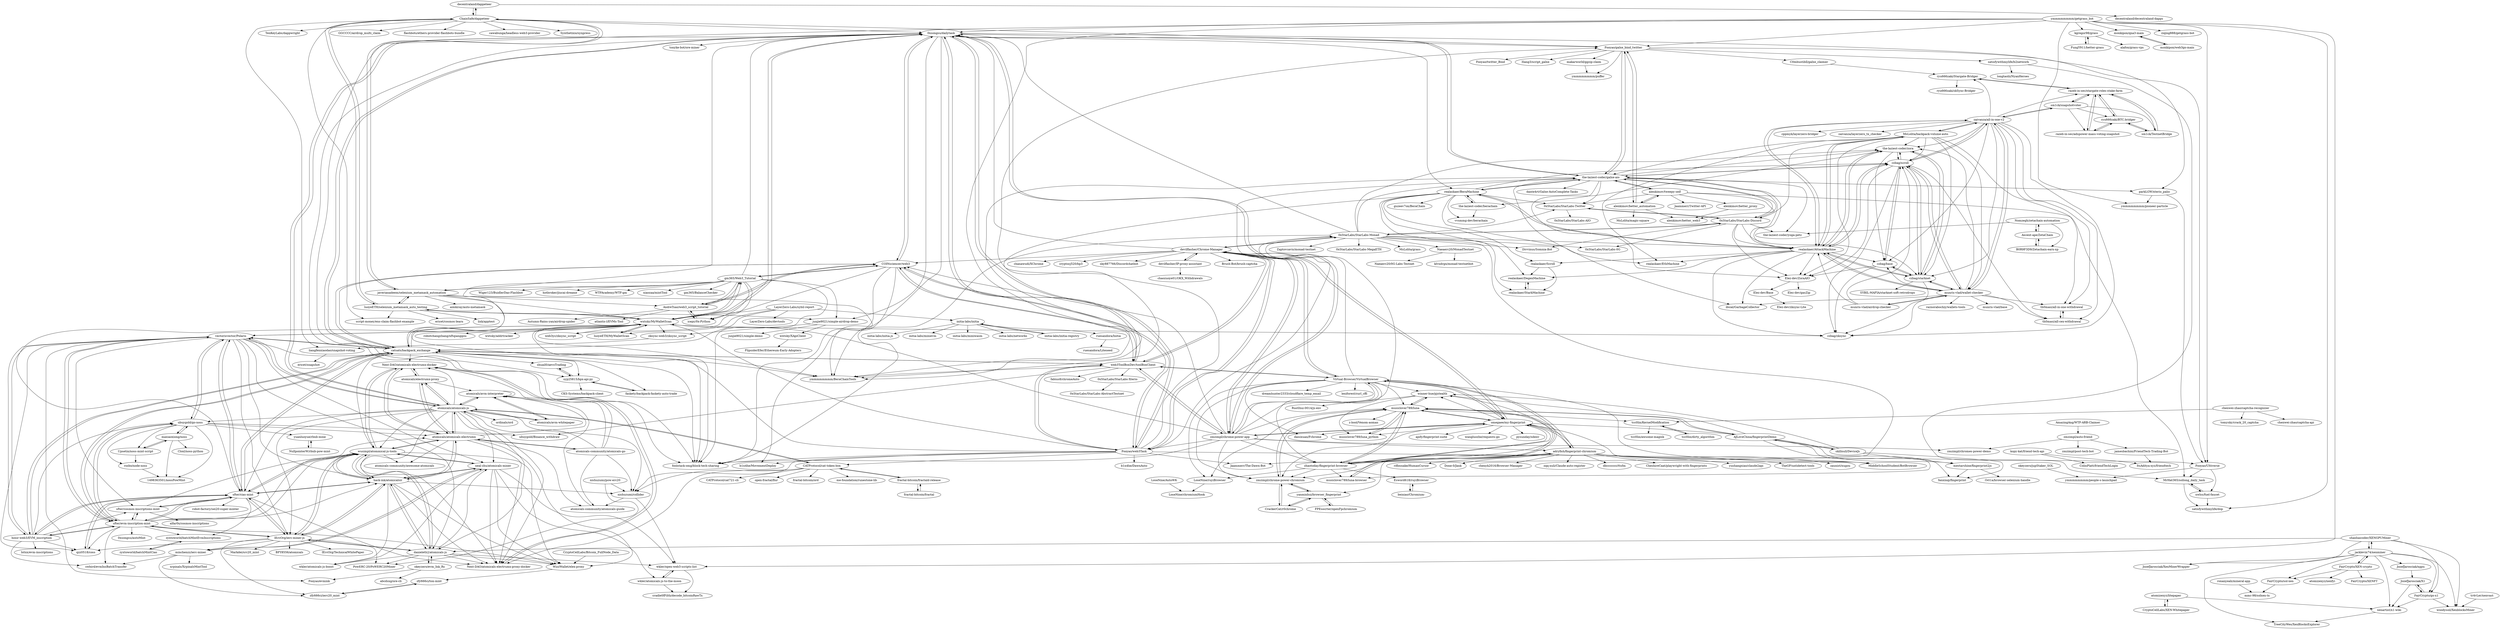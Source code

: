 digraph G {
"decentraland/dappeteer" -> "ChainSafe/dappeteer"
"decentraland/dappeteer" -> "decentraland/decentraland-dapps" ["e"=1]
"skillnull/DeviceJs" -> "AJLoveChina/fingerprintDemo"
"skillnull/DeviceJs" -> "mestarshine/fingerprint2js"
"skillnull/DeviceJs" -> "winner-hue/pjstealth"
"skillnull/DeviceJs" -> "fanxinqi/fingerprint"
"AJLoveChina/fingerprintDemo" -> "musiclover789/luna"
"AJLoveChina/fingerprintDemo" -> "winner-hue/pjstealth"
"AJLoveChina/fingerprintDemo" -> "musiclover789/luna-browser"
"AJLoveChina/fingerprintDemo" -> "mestarshine/fingerprint2js"
"AJLoveChina/fingerprintDemo" -> "skillnull/DeviceJs"
"AJLoveChina/fingerprintDemo" -> "fanxinqi/fingerprint"
"ChainSafe/dappeteer" -> "decentraland/dappeteer"
"ChainSafe/dappeteer" -> "Synthetixio/synpress" ["e"=1]
"ChainSafe/dappeteer" -> "TenKeyLabs/dappwright" ["e"=1]
"ChainSafe/dappeteer" -> "luoyeETH/selenium_metamask_auto_testing"
"ChainSafe/dappeteer" -> "GGCCCC/airdrop_multi_claim" ["e"=1]
"ChainSafe/dappeteer" -> "javerianadeem/selenium_metamask_automation"
"ChainSafe/dappeteer" -> "script-money/ens-claim-flashbot-example" ["e"=1]
"ChainSafe/dappeteer" -> "flashbots/ethers-provider-flashbots-bundle" ["e"=1]
"ChainSafe/dappeteer" -> "liangfenxiaodao/snapshot-voting"
"ChainSafe/dappeteer" -> "Fooyao/galxe_bind_twitter"
"ChainSafe/dappeteer" -> "cawabunga/headless-web3-provider"
"ChainSafe/dappeteer" -> "0xsongsu/dailytask"
"gm365/Web3_Tutorial" -> "AndreTsao/web3_script_tutorial"
"gm365/Web3_Tutorial" -> "0xsongsu/dailytask"
"gm365/Web3_Tutorial" -> "COINsciencer/web3"
"gm365/Web3_Tutorial" -> "wxtsky/MyWalletScan"
"gm365/Web3_Tutorial" -> "Wiger123/BuidlerDao-Flashbot" ["e"=1]
"gm365/Web3_Tutorial" -> "junjie9021/simple-airdrop-demo"
"gm365/Web3_Tutorial" -> "web3yc/zksync_script" ["e"=1]
"gm365/Web3_Tutorial" -> "icepy/0x-Python"
"gm365/Web3_Tutorial" -> "hotbroker/jiucai-dreame"
"gm365/Web3_Tutorial" -> "catsats/backpack_exchange"
"gm365/Web3_Tutorial" -> "WTFAcademy/WTF-gm" ["e"=1]
"gm365/Web3_Tutorial" -> "xiaozaa/mintTool" ["e"=1]
"gm365/Web3_Tutorial" -> "foolstack-omg/block-tech-sharing" ["e"=1]
"gm365/Web3_Tutorial" -> "javerianadeem/selenium_metamask_automation"
"gm365/Web3_Tutorial" -> "gm365/BalanceChecker"
"luoyeETH/selenium_metamask_auto_testing" -> "javerianadeem/selenium_metamask_automation"
"luoyeETH/selenium_metamask_auto_testing" -> "wxtsky/MyWalletScan"
"luoyeETH/selenium_metamask_auto_testing" -> "junjie9021/simple-airdrop-demo"
"luoyeETH/selenium_metamask_auto_testing" -> "script-money/ens-claim-flashbot-example" ["e"=1]
"luoyeETH/selenium_metamask_auto_testing" -> "ericet/cosmos-learn" ["e"=1]
"luoyeETH/selenium_metamask_auto_testing" -> "ChainSafe/dappeteer"
"luoyeETH/selenium_metamask_auto_testing" -> "lixk/apptest"
"javerianadeem/selenium_metamask_automation" -> "luoyeETH/selenium_metamask_auto_testing"
"javerianadeem/selenium_metamask_automation" -> "aimkiray/auto-metamask"
"javerianadeem/selenium_metamask_automation" -> "AndreTsao/web3_script_tutorial"
"javerianadeem/selenium_metamask_automation" -> "ymmmmmmmm/BeraChainTools" ["e"=1]
"javerianadeem/selenium_metamask_automation" -> "ChainSafe/dappeteer"
"javerianadeem/selenium_metamask_automation" -> "0xsongsu/dailytask"
"javerianadeem/selenium_metamask_automation" -> "wxtsky/MyWalletScan"
"javerianadeem/selenium_metamask_automation" -> "foolstack-omg/block-tech-sharing" ["e"=1]
"FairCrypto/XEN-crypto" -> "FairCrypto/XENFT"
"FairCrypto/XEN-crypto" -> "jacklevin74/xenminer"
"FairCrypto/XEN-crypto" -> "atomizexyz/xenfyi"
"FairCrypto/XEN-crypto" -> "FairCrypto/sol-xen"
"liangfenxiaodao/snapshot-voting" -> "ericet/snapshot"
"sm1ck/snapshotvoter" -> "razeb-in-sec/stargate-roles-stake-farm"
"sm1ck/snapshotvoter" -> "sm1ck/TestnetBridge"
"sm1ck/snapshotvoter" -> "razeb-in-sec/adspower-mass-voting-snapshot"
"sm1ck/snapshotvoter" -> "zaivanza/all-in-one-v2"
"sm1ck/snapshotvoter" -> "ryu666zaki/BTC.bridger"
"C0mbustibll/galxe_claimer" -> "ryu666zaki/Stargate-Bridger"
"AndreTsao/web3_script_tutorial" -> "icepy/0x-Python"
"AndreTsao/web3_script_tutorial" -> "gm365/Web3_Tutorial"
"AndreTsao/web3_script_tutorial" -> "atlantis-l/EVMs-Tool"
"AndreTsao/web3_script_tutorial" -> "COINsciencer/web3"
"AndreTsao/web3_script_tutorial" -> "Autumn-Rains-yan/airdrop-spider"
"CryptoCellLabs/Bitcoin_FullNode_Data" -> "WizzWallet/elex-proxy"
"razeb-in-sec/stargate-roles-stake-farm" -> "razeb-in-sec/adspower-mass-voting-snapshot"
"razeb-in-sec/stargate-roles-stake-farm" -> "sm1ck/TestnetBridge"
"razeb-in-sec/stargate-roles-stake-farm" -> "ryu666zaki/BTC.bridger"
"razeb-in-sec/stargate-roles-stake-farm" -> "sm1ck/snapshotvoter"
"razeb-in-sec/stargate-roles-stake-farm" -> "ryu666zaki/Stargate-Bridger"
"razeb-in-sec/adspower-mass-voting-snapshot" -> "razeb-in-sec/stargate-roles-stake-farm"
"razeb-in-sec/adspower-mass-voting-snapshot" -> "ryu666zaki/BTC.bridger"
"CryptoCellLabs/XEN-Whitepaper" -> "atomizexyz/litepaper"
"atomizexyz/litepaper" -> "CryptoCellLabs/XEN-Whitepaper"
"atomizexyz/litepaper" -> "xenartist/x1-wiki"
"the-laziest-coder/zora" -> "Elez-dev/ZoraAIO"
"the-laziest-coder/zora" -> "czbag/scroll"
"the-laziest-coder/zora" -> "czbag/base"
"the-laziest-coder/zora" -> "czbag/starknet"
"the-laziest-coder/zora" -> "realaskaer/AttackMachine"
"Next-DAO/atomicals-electrumx-docker" -> "Next-DAO/atomicals-electrumx-proxy-docker"
"Next-DAO/atomicals-electrumx-docker" -> "atomicals/electrumx-proxy"
"Next-DAO/atomicals-electrumx-docker" -> "atomicals/atomicals-electrumx"
"Next-DAO/atomicals-electrumx-docker" -> "wusimpl/atommical-js-tools"
"jacklevin74/xenminer" -> "shanhaicoder/XENGPUMiner"
"jacklevin74/xenminer" -> "JozefJarosciak/XenMinerWrapper"
"jacklevin74/xenminer" -> "FairCrypto/go-x1"
"jacklevin74/xenminer" -> "TreeCityWes/XenBlocksExplorer"
"jacklevin74/xenminer" -> "woodysoil/XenblocksMiner"
"jacklevin74/xenminer" -> "FairCrypto/sol-xen"
"jacklevin74/xenminer" -> "JozefJarosciak/xgpu"
"jacklevin74/xenminer" -> "FairCrypto/XEN-crypto"
"jacklevin74/xenminer" -> "xenartist/x1-wiki"
"wxtsky/MyWalletScan" -> "luoyeETH/MyWalletScan"
"wxtsky/MyWalletScan" -> "0xsongsu/dailytask"
"wxtsky/MyWalletScan" -> "catsats/backpack_exchange"
"wxtsky/MyWalletScan" -> "zksync-web3/zksync_script"
"wxtsky/MyWalletScan" -> "foolstack-omg/block-tech-sharing" ["e"=1]
"wxtsky/MyWalletScan" -> "robotchangzhang/nftqianggou" ["e"=1]
"wxtsky/MyWalletScan" -> "luoyeETH/selenium_metamask_auto_testing"
"wxtsky/MyWalletScan" -> "wxtsky/addrtracker"
"wxtsky/MyWalletScan" -> "ymmmmmmmm/BeraChainTools" ["e"=1]
"wxtsky/MyWalletScan" -> "Fooyao/web3Task"
"wxtsky/MyWalletScan" -> "sfter/cias-mint"
"wxtsky/MyWalletScan" -> "web3yc/zksync_script" ["e"=1]
"wxtsky/MyWalletScan" -> "gm365/Web3_Tutorial"
"wxtsky/MyWalletScan" -> "czbag/zksync" ["e"=1]
"wxtsky/MyWalletScan" -> "vectorisvector/Polaris"
"AmazingAng/WTF-ARB-Claimer" -> "zmzimpl/auto-friend"
"atomicals/atomicals-js" -> "atomicals/atomicals-electrumx"
"atomicals/atomicals-js" -> "vectorisvector/Polaris"
"atomicals/atomicals-js" -> "hack-ink/atomicalsir"
"atomicals/atomicals-js" -> "IErcOrg/ierc-miner-js"
"atomicals/atomicals-js" -> "Next-DAO/atomicals-electrumx-proxy-docker"
"atomicals/atomicals-js" -> "wusimpl/atommical-js-tools"
"atomicals/atomicals-js" -> "0xsongsu/dailytask"
"atomicals/atomicals-js" -> "ordinals/ord" ["e"=1]
"atomicals/atomicals-js" -> "danieleth2/atomicals-js"
"atomicals/atomicals-js" -> "neal-zhu/atomicals-miner"
"atomicals/atomicals-js" -> "Next-DAO/atomicals-electrumx-docker"
"atomicals/atomicals-js" -> "sfter/cias-mint"
"atomicals/atomicals-js" -> "nishuzumi/collider"
"atomicals/atomicals-js" -> "ubuygold/go-noss"
"atomicals/atomicals-js" -> "CATProtocol/cat-token-box"
"Virtual-Browser/VirtualBrowser" -> "zmzimpl/chrome-power-app"
"Virtual-Browser/VirtualBrowser" -> "omegaee/my-fingerprint"
"Virtual-Browser/VirtualBrowser" -> "web3ToolBoxDev/toolBoxClient"
"Virtual-Browser/VirtualBrowser" -> "musiclover789/luna"
"Virtual-Browser/VirtualBrowser" -> "zhaotoday/fingerprint-browser"
"Virtual-Browser/VirtualBrowser" -> "adryfish/fingerprint-chromium"
"Virtual-Browser/VirtualBrowser" -> "devilflasher/Chrome-Manager"
"Virtual-Browser/VirtualBrowser" -> "winner-hue/pjstealth"
"Virtual-Browser/VirtualBrowser" -> "MiddleSchoolStudent/BotBrowser" ["e"=1]
"Virtual-Browser/VirtualBrowser" -> "dreamhunter2333/cloudflare_temp_email" ["e"=1]
"Virtual-Browser/VirtualBrowser" -> "zmzimpl/chrome-power-chromium"
"Virtual-Browser/VirtualBrowser" -> "daisixuan/Fchrome" ["e"=1]
"Virtual-Browser/VirtualBrowser" -> "LoseNine/ruyiBrowser"
"Virtual-Browser/VirtualBrowser" -> "0xStarLabs/StarLabs-Monad"
"Virtual-Browser/VirtualBrowser" -> "lexiforest/curl_cffi" ["e"=1]
"zaivanza/all-in-one-v2" -> "realaskaer/AttackMachine"
"zaivanza/all-in-one-v2" -> "munris-vlad/wallet-checker"
"zaivanza/all-in-one-v2" -> "czbag/scroll"
"zaivanza/all-in-one-v2" -> "sm1ck/snapshotvoter"
"zaivanza/all-in-one-v2" -> "the-laziest-coder/zora"
"zaivanza/all-in-one-v2" -> "czbag/zksync" ["e"=1]
"zaivanza/all-in-one-v2" -> "cppmyk/layerzero-bridger" ["e"=1]
"zaivanza/all-in-one-v2" -> "th0masi/all-cex-withdrawal"
"zaivanza/all-in-one-v2" -> "zaivanza/layerzero_tx_checker" ["e"=1]
"zaivanza/all-in-one-v2" -> "czbag/starknet"
"zaivanza/all-in-one-v2" -> "razeb-in-sec/stargate-roles-stake-farm"
"zaivanza/all-in-one-v2" -> "czbag/base"
"zaivanza/all-in-one-v2" -> "ryu666zaki/Stargate-Bridger"
"zaivanza/all-in-one-v2" -> "th0masi/all-in-one-withdrawal"
"zaivanza/all-in-one-v2" -> "MsLolita/backpack-volume-auto"
"munris-vlad/wallet-checker" -> "czbag/scroll"
"munris-vlad/wallet-checker" -> "realaskaer/AttackMachine"
"munris-vlad/wallet-checker" -> "zaivanza/all-in-one-v2"
"munris-vlad/wallet-checker" -> "czbag/starknet"
"munris-vlad/wallet-checker" -> "munris-vlad/airdrop-checker"
"munris-vlad/wallet-checker" -> "czbag/zksync" ["e"=1]
"munris-vlad/wallet-checker" -> "czbag/base"
"munris-vlad/wallet-checker" -> "the-laziest-coder/zora"
"munris-vlad/wallet-checker" -> "th0masi/all-cex-withdrawal"
"munris-vlad/wallet-checker" -> "th0masi/all-in-one-withdrawal"
"munris-vlad/wallet-checker" -> "raznorabochiy/wallets-tools"
"munris-vlad/wallet-checker" -> "munris-vlad/base"
"munris-vlad/wallet-checker" -> "ibsial/GarbageCollector"
"czbag/base" -> "czbag/starknet"
"czbag/base" -> "czbag/scroll"
"czbag/base" -> "czbag/zksync" ["e"=1]
"czbag/base" -> "Elez-dev/ZoraAIO"
"jamesbachini/FriendTech-Trading-Bot" -> "ItsAditya-xyz/friendtech"
"CrackerCat/r0chrome" -> "zmzimpl/chrome-power-chromium"
"CrackerCat/r0chrome" -> "yanminhui/browser_fingerprint"
"atomicals/atomicals-electrumx" -> "atomicals/electrumx-proxy"
"atomicals/atomicals-electrumx" -> "atomicals/atomicals-js"
"atomicals/atomicals-electrumx" -> "WizzWallet/elex-proxy"
"atomicals/atomicals-electrumx" -> "Next-DAO/atomicals-electrumx-docker"
"atomicals/atomicals-electrumx" -> "atomicals-community/atomicals-go"
"atomicals/atomicals-electrumx" -> "atomicals/avm-interpreter"
"atomicals/atomicals-electrumx" -> "wusimpl/atommical-js-tools"
"atomicals/atomicals-electrumx" -> "Next-DAO/atomicals-electrumx-proxy-docker"
"atomicals/atomicals-electrumx" -> "atomicals-community/awesome-atomicals"
"atomicals/atomicals-electrumx" -> "hack-ink/atomicalsir"
"atomicals/atomicals-electrumx" -> "atomicals-community/atomicals-guide"
"winner-hue/pjstealth" -> "musiclover789/luna"
"winner-hue/pjstealth" -> "RuoShui-0014/js-env" ["e"=1]
"winner-hue/pjstealth" -> "musiclover789/luna_python"
"shanhaicoder/XENGPUMiner" -> "jacklevin74/xenminer"
"shanhaicoder/XENGPUMiner" -> "JozefJarosciak/XenMinerWrapper"
"shanhaicoder/XENGPUMiner" -> "woodysoil/XenblocksMiner"
"shanhaicoder/XENGPUMiner" -> "FairCrypto/go-x1"
"shanhaicoder/XENGPUMiner" -> "danieleth2/atomicals-js"
"kopy-kat/friend-tech-api" -> "ColinPlatt/friendTechLogin"
"kopy-kat/friend-tech-api" -> "ItsAditya-xyz/friendtech"
"tcc0lin/KernelModification" -> "tcc0lin/awsome-magisk" ["e"=1]
"tcc0lin/KernelModification" -> "tcc0lin/dirty_algorithm"
"th0masi/all-in-one-withdrawal" -> "th0masi/all-cex-withdrawal"
"th0masi/all-cex-withdrawal" -> "th0masi/all-in-one-withdrawal"
"czbag/starknet" -> "czbag/base"
"czbag/starknet" -> "czbag/scroll"
"czbag/starknet" -> "czbag/zksync" ["e"=1]
"czbag/starknet" -> "munris-vlad/wallet-checker"
"czbag/starknet" -> "the-laziest-coder/zora"
"czbag/starknet" -> "SYBIL-MAFIA/starknet-soft-retrodrops"
"czbag/starknet" -> "realaskaer/AttackMachine"
"atomicals/electrumx-proxy" -> "atomicals/atomicals-js"
"atomicals/electrumx-proxy" -> "atomicals/atomicals-electrumx"
"atomicals/electrumx-proxy" -> "atomicals/avm-interpreter"
"atomicals/electrumx-proxy" -> "Next-DAO/atomicals-electrumx-docker"
"junjie9021/simple-airdrop-demo" -> "junjie9021/simple-demo"
"junjie9021/simple-airdrop-demo" -> "wxtsky/XApiClient"
"junjie9021/simple-airdrop-demo" -> "zksync-web3/zksync_script"
"wxtsky/XApiClient" -> "FlipsiderEfer/Ethereum-Early-Adopters"
"luoyeETH/MyWalletScan" -> "wxtsky/MyWalletScan"
"zmzimpl/auto-friend" -> "zmzimpl/post-tech-bot"
"zmzimpl/auto-friend" -> "zmzimpl/chromes-power-demo"
"zmzimpl/auto-friend" -> "jamesbachini/FriendTech-Trading-Bot"
"sm1ck/TestnetBridge" -> "ryu666zaki/BTC.bridger"
"sm1ck/TestnetBridge" -> "razeb-in-sec/stargate-roles-stake-farm"
"tcc0lin/dirty_algorithm" -> "tcc0lin/KernelModification"
"Fooyao/galxe_bind_twitter" -> "Fooyao/twitter_Bind"
"Fooyao/galxe_bind_twitter" -> "alenkimov/better_automation"
"Fooyao/galxe_bind_twitter" -> "3lang3/script_galxe"
"Fooyao/galxe_bind_twitter" -> "ymmmmmmmm/puffer"
"Fooyao/galxe_bind_twitter" -> "satisfywithmylife/b2network"
"Fooyao/galxe_bind_twitter" -> "C0mbustibll/galxe_claimer"
"Fooyao/galxe_bind_twitter" -> "Fooyao/Ultiverse"
"Fooyao/galxe_bind_twitter" -> "the-laziest-coder/galxe-aio"
"Fooyao/galxe_bind_twitter" -> "makarworld/ggzip-claim"
"alenkimov/better_proxy" -> "alenkimov/better_web3"
"alenkimov/better_automation" -> "alenkimov/better_web3"
"alenkimov/better_automation" -> "alenkimov/tweepy-self"
"alenkimov/better_automation" -> "Fooyao/galxe_bind_twitter"
"alenkimov/better_automation" -> "MsLolita/magic-square"
"ryu666zaki/Stargate-Bridger" -> "razeb-in-sec/stargate-roles-stake-farm"
"ryu666zaki/Stargate-Bridger" -> "ryu666zaki/zkSync-Bridger" ["e"=1]
"ryu666zaki/BTC.bridger" -> "sm1ck/TestnetBridge"
"ryu666zaki/BTC.bridger" -> "razeb-in-sec/adspower-mass-voting-snapshot"
"ryu666zaki/BTC.bridger" -> "razeb-in-sec/stargate-roles-stake-farm"
"JozefJarosciak/xgpu" -> "JozefJarosciak/X1"
"zksync-web3/zksync_script" -> "liangfenxiaodao/snapshot-voting"
"yanminhui/browser_fingerprint" -> "zmzimpl/chrome-power-chromium"
"yanminhui/browser_fingerprint" -> "FPEsocrter/openFpchromium"
"yanminhui/browser_fingerprint" -> "CrackerCat/r0chrome"
"FairCrypto/go-x1" -> "JozefJarosciak/X1"
"FairCrypto/go-x1" -> "woodysoil/XenblocksMiner"
"FairCrypto/go-x1" -> "xenartist/x1-wiki"
"czbag/scroll" -> "czbag/base"
"czbag/scroll" -> "czbag/zksync" ["e"=1]
"czbag/scroll" -> "czbag/starknet"
"czbag/scroll" -> "munris-vlad/wallet-checker"
"czbag/scroll" -> "realaskaer/AttackMachine"
"czbag/scroll" -> "the-laziest-coder/zora"
"czbag/scroll" -> "zaivanza/all-in-one-v2"
"czbag/scroll" -> "the-laziest-coder/galxe-aio"
"czbag/scroll" -> "th0masi/all-cex-withdrawal"
"czbag/scroll" -> "Elez-dev/ZoraAIO"
"zmzimpl/chrome-power-app" -> "Virtual-Browser/VirtualBrowser"
"zmzimpl/chrome-power-app" -> "devilflasher/Chrome-Manager"
"zmzimpl/chrome-power-app" -> "omegaee/my-fingerprint"
"zmzimpl/chrome-power-app" -> "web3ToolBoxDev/toolBoxClient"
"zmzimpl/chrome-power-app" -> "zmzimpl/chrome-power-chromium"
"zmzimpl/chrome-power-app" -> "0xsongsu/dailytask"
"zmzimpl/chrome-power-app" -> "zhaotoday/fingerprint-browser"
"zmzimpl/chrome-power-app" -> "foolstack-omg/block-tech-sharing" ["e"=1]
"zmzimpl/chrome-power-app" -> "Fooyao/web3Task"
"zmzimpl/chrome-power-app" -> "0xStarLabs/StarLabs-Monad"
"zmzimpl/chrome-power-app" -> "wxtsky/MyWalletScan"
"zmzimpl/chrome-power-app" -> "COINsciencer/web3"
"zmzimpl/chrome-power-app" -> "zmzimpl/chromes-power-demo"
"zmzimpl/chrome-power-app" -> "musiclover789/luna"
"zmzimpl/chrome-power-app" -> "adryfish/fingerprint-chromium"
"zmzimpl/chrome-power-chromium" -> "CrackerCat/r0chrome"
"zmzimpl/chrome-power-chromium" -> "yanminhui/browser_fingerprint"
"zmzimpl/chrome-power-chromium" -> "musiclover789/luna"
"vectorisvector/Polaris" -> "sfter/evm-inscription-mint"
"vectorisvector/Polaris" -> "sfter/cias-mint"
"vectorisvector/Polaris" -> "hosir-web3/EVM_inscription"
"vectorisvector/Polaris" -> "catsats/backpack_exchange"
"vectorisvector/Polaris" -> "sfter/cosmos-inscriptions-mint"
"vectorisvector/Polaris" -> "danieleth2/atomicals-js"
"vectorisvector/Polaris" -> "atomicals/atomicals-js"
"vectorisvector/Polaris" -> "hack-ink/atomicalsir"
"vectorisvector/Polaris" -> "ubuygold/go-noss"
"vectorisvector/Polaris" -> "IErcOrg/ierc-miner-js"
"vectorisvector/Polaris" -> "qzz0518/coss"
"vectorisvector/Polaris" -> "foolstack-omg/block-tech-sharing" ["e"=1]
"vectorisvector/Polaris" -> "neal-zhu/atomicals-miner"
"vectorisvector/Polaris" -> "Fooyao/evmink"
"vectorisvector/Polaris" -> "wxtsky/MyWalletScan"
"omegaee/my-fingerprint" -> "Virtual-Browser/VirtualBrowser"
"omegaee/my-fingerprint" -> "zmzimpl/chrome-power-app"
"omegaee/my-fingerprint" -> "musiclover789/luna"
"omegaee/my-fingerprint" -> "zhaotoday/fingerprint-browser"
"omegaee/my-fingerprint" -> "winner-hue/pjstealth"
"omegaee/my-fingerprint" -> "adryfish/fingerprint-chromium"
"omegaee/my-fingerprint" -> "zmzimpl/chrome-power-chromium"
"omegaee/my-fingerprint" -> "pysunday/sdenv" ["e"=1]
"omegaee/my-fingerprint" -> "daisixuan/Fchrome" ["e"=1]
"omegaee/my-fingerprint" -> "devilflasher/Chrome-Manager"
"omegaee/my-fingerprint" -> "MiddleSchoolStudent/BotBrowser" ["e"=1]
"omegaee/my-fingerprint" -> "apify/fingerprint-suite" ["e"=1]
"omegaee/my-fingerprint" -> "wangluozhe/requests-go" ["e"=1]
"omegaee/my-fingerprint" -> "musiclover789/luna_python"
"omegaee/my-fingerprint" -> "AJLoveChina/fingerprintDemo"
"0xStarLabs/StarLabs-Discord" -> "0xStarLabs/StarLabs-Twitter"
"0xStarLabs/StarLabs-Discord" -> "the-laziest-coder/galxe-aio"
"0xStarLabs/StarLabs-Discord" -> "0xStarLabs/StarLabs-Monad"
"0xStarLabs/StarLabs-Discord" -> "Elez-dev/ZoraAIO"
"0xStarLabs/StarLabs-Discord" -> "the-laziest-coder/yoga-petz"
"0xStarLabs/StarLabs-Discord" -> "czbag/starknet"
"0xStarLabs/StarLabs-Discord" -> "Divvinus/Somnia-Bot"
"0xStarLabs/StarLabs-Discord" -> "realaskaer/AttackMachine"
"0xStarLabs/StarLabs-Discord" -> "0xStarLabs/StarLabs-0G"
"the-laziest-coder/galxe-aio" -> "the-laziest-coder/yoga-petz"
"the-laziest-coder/galxe-aio" -> "czbag/scroll"
"the-laziest-coder/galxe-aio" -> "the-laziest-coder/zora"
"the-laziest-coder/galxe-aio" -> "realaskaer/AttackMachine"
"the-laziest-coder/galxe-aio" -> "Fooyao/galxe_bind_twitter"
"the-laziest-coder/galxe-aio" -> "0xStarLabs/StarLabs-Discord"
"the-laziest-coder/galxe-aio" -> "0xStarLabs/StarLabs-Twitter"
"the-laziest-coder/galxe-aio" -> "the-laziest-coder/berachain"
"the-laziest-coder/galxe-aio" -> "realaskaer/BeraMachine"
"the-laziest-coder/galxe-aio" -> "ymmmmmmmm/BeraChainTools" ["e"=1]
"the-laziest-coder/galxe-aio" -> "dante4rt/Galxe-AutoComplete-Tasks" ["e"=1]
"the-laziest-coder/galxe-aio" -> "alenkimov/tweepy-self"
"the-laziest-coder/galxe-aio" -> "ibsial/GarbageCollector"
"the-laziest-coder/galxe-aio" -> "parkLGW/xterio_palio"
"the-laziest-coder/galxe-aio" -> "0xsongsu/dailytask"
"0xsongsu/dailytask" -> "ymmmmmmmm/BeraChainTools" ["e"=1]
"0xsongsu/dailytask" -> "catsats/backpack_exchange"
"0xsongsu/dailytask" -> "Fooyao/web3Task"
"0xsongsu/dailytask" -> "foolstack-omg/block-tech-sharing" ["e"=1]
"0xsongsu/dailytask" -> "the-laziest-coder/galxe-aio"
"0xsongsu/dailytask" -> "wxtsky/MyWalletScan"
"0xsongsu/dailytask" -> "tonyke-bot/ore-miner" ["e"=1]
"0xsongsu/dailytask" -> "web3ToolBoxDev/toolBoxClient"
"0xsongsu/dailytask" -> "Fooyao/galxe_bind_twitter"
"0xsongsu/dailytask" -> "zmzimpl/chrome-power-app"
"0xsongsu/dailytask" -> "COINsciencer/web3"
"0xsongsu/dailytask" -> "realaskaer/BeraMachine"
"0xsongsu/dailytask" -> "atomicals/atomicals-js"
"0xsongsu/dailytask" -> "parkLGW/xterio_palio"
"0xsongsu/dailytask" -> "junjie9021/simple-airdrop-demo"
"realaskaer/AttackMachine" -> "realaskaer/BeraMachine"
"realaskaer/AttackMachine" -> "czbag/scroll"
"realaskaer/AttackMachine" -> "munris-vlad/wallet-checker"
"realaskaer/AttackMachine" -> "zaivanza/all-in-one-v2"
"realaskaer/AttackMachine" -> "czbag/zksync" ["e"=1]
"realaskaer/AttackMachine" -> "realaskaer/Scroll"
"realaskaer/AttackMachine" -> "the-laziest-coder/zora"
"realaskaer/AttackMachine" -> "czbag/base"
"realaskaer/AttackMachine" -> "czbag/starknet"
"realaskaer/AttackMachine" -> "realaskaer/EthMachine"
"realaskaer/AttackMachine" -> "the-laziest-coder/galxe-aio"
"realaskaer/AttackMachine" -> "Elez-dev/ZoraAIO"
"realaskaer/AttackMachine" -> "MsLolita/backpack-volume-auto"
"realaskaer/AttackMachine" -> "ibsial/GarbageCollector"
"realaskaer/AttackMachine" -> "realaskaer/DegenMachine"
"catsats/backpack_exchange" -> "0xsongsu/dailytask"
"catsats/backpack_exchange" -> "web3ToolBoxDev/toolBoxClient"
"catsats/backpack_exchange" -> "faskety/backpack-faskety-auto-trade"
"catsats/backpack_exchange" -> "foolstack-omg/block-tech-sharing" ["e"=1]
"catsats/backpack_exchange" -> "sfter/cias-mint"
"catsats/backpack_exchange" -> "vectorisvector/Polaris"
"catsats/backpack_exchange" -> "syp25815/bpx-api-py"
"catsats/backpack_exchange" -> "wxtsky/MyWalletScan"
"catsats/backpack_exchange" -> "COINsciencer/web3"
"catsats/backpack_exchange" -> "ymmmmmmmm/BeraChainTools" ["e"=1]
"catsats/backpack_exchange" -> "sfter/evm-inscription-mint"
"catsats/backpack_exchange" -> "shuail0/aevoTrading"
"catsats/backpack_exchange" -> "hosir-web3/EVM_inscription"
"catsats/backpack_exchange" -> "Next-DAO/atomicals-electrumx-docker"
"catsats/backpack_exchange" -> "wusimpl/atommical-js-tools"
"web3ToolBoxDev/toolBoxClient" -> "Fooyao/web3Task"
"web3ToolBoxDev/toolBoxClient" -> "catsats/backpack_exchange"
"web3ToolBoxDev/toolBoxClient" -> "zmzimpl/chrome-power-app"
"web3ToolBoxDev/toolBoxClient" -> "0xsongsu/dailytask"
"web3ToolBoxDev/toolBoxClient" -> "Virtual-Browser/VirtualBrowser"
"web3ToolBoxDev/toolBoxClient" -> "ymmmmmmmm/BeraChainTools" ["e"=1]
"web3ToolBoxDev/toolBoxClient" -> "COINsciencer/web3"
"web3ToolBoxDev/toolBoxClient" -> "ubuygold/Binance_withdraw"
"web3ToolBoxDev/toolBoxClient" -> "devilflasher/Chrome-Manager"
"web3ToolBoxDev/toolBoxClient" -> "fabius8/chromeAuto"
"web3ToolBoxDev/toolBoxClient" -> "0xStarLabs/StarLabs-Xterio"
"syp25815/bpx-api-py" -> "faskety/backpack-faskety-auto-trade"
"syp25815/bpx-api-py" -> "CKS-Systems/backpack-client"
"syp25815/bpx-api-py" -> "shuail0/aevoTrading"
"shuail0/aevoTrading" -> "syp25815/bpx-api-py"
"MsLolita/backpack-volume-auto" -> "realaskaer/AttackMachine"
"MsLolita/backpack-volume-auto" -> "the-laziest-coder/zora"
"MsLolita/backpack-volume-auto" -> "zaivanza/all-in-one-v2"
"MsLolita/backpack-volume-auto" -> "czbag/scroll"
"MsLolita/backpack-volume-auto" -> "czbag/starknet"
"MsLolita/backpack-volume-auto" -> "munris-vlad/wallet-checker"
"MsLolita/backpack-volume-auto" -> "th0masi/all-in-one-withdrawal"
"MsLolita/backpack-volume-auto" -> "Elez-dev/ZoraAIO"
"MsLolita/backpack-volume-auto" -> "0xStarLabs/StarLabs-Discord"
"MsLolita/backpack-volume-auto" -> "the-laziest-coder/galxe-aio"
"MsLolita/backpack-volume-auto" -> "realaskaer/EthMachine"
"hosir-web3/EVM_inscription" -> "sfter/cias-mint"
"hosir-web3/EVM_inscription" -> "sfter/evm-inscription-mint"
"hosir-web3/EVM_inscription" -> "vectorisvector/Polaris"
"hosir-web3/EVM_inscription" -> "sfter/cosmos-inscriptions-mint"
"hosir-web3/EVM_inscription" -> "qzz0518/coss"
"hosir-web3/EVM_inscription" -> "catsats/backpack_exchange"
"hosir-web3/EVM_inscription" -> "bitxx/evm-inscriptions"
"hosir-web3/EVM_inscription" -> "ubuygold/go-noss"
"hosir-web3/EVM_inscription" -> "swbird/evmInsBatchTransfer"
"munris-vlad/airdrop-checker" -> "munris-vlad/wallet-checker"
"munris-vlad/airdrop-checker" -> "czbag/scroll"
"munris-vlad/airdrop-checker" -> "realaskaer/AttackMachine"
"0xStarLabs/StarLabs-Twitter" -> "0xStarLabs/StarLabs-Discord"
"0xStarLabs/StarLabs-Twitter" -> "0xStarLabs/StarLabs-AIO"
"initia-labs/initia" -> "initia-labs/initia-registry"
"initia-labs/initia" -> "initia-labs/initia.js"
"initia-labs/initia" -> "initia-labs/minievm"
"initia-labs/initia" -> "initia-labs/miniwasm"
"initia-labs/initia" -> "initia-labs/networks"
"initia-labs/initia" -> "ruesandora/Initia"
"initia-labs/initia-registry" -> "initia-labs/initia"
"IErcOrg/ierc-miner-js" -> "PowERC-20/PoWERC20Miner"
"IErcOrg/ierc-miner-js" -> "zfy666ci/ierc20_mint"
"IErcOrg/ierc-miner-js" -> "danieleth2/atomicals-js"
"IErcOrg/ierc-miner-js" -> "minchenzz/ierc-miner"
"IErcOrg/ierc-miner-js" -> "wusimpl/atommical-js-tools"
"IErcOrg/ierc-miner-js" -> "hack-ink/atomicalsir"
"IErcOrg/ierc-miner-js" -> "Markdei/src20_mint"
"IErcOrg/ierc-miner-js" -> "BFY8556/atomicals"
"IErcOrg/ierc-miner-js" -> "sfter/evm-inscription-mint"
"IErcOrg/ierc-miner-js" -> "qzz0518/coss"
"IErcOrg/ierc-miner-js" -> "sfter/cias-mint"
"IErcOrg/ierc-miner-js" -> "IErcOrg/TechnicalWhitePaper"
"the-laziest-coder/berachain" -> "realaskaer/BeraMachine"
"the-laziest-coder/berachain" -> "vvsmmg-dev/berachain"
"danieleth2/atomicals-js" -> "PowERC-20/PoWERC20Miner"
"danieleth2/atomicals-js" -> "wkler/atomicals-js-boost"
"danieleth2/atomicals-js" -> "WizzWallet/elex-proxy"
"danieleth2/atomicals-js" -> "wkler/open-web3-scripts-list"
"danieleth2/atomicals-js" -> "wusimpl/atommical-js-tools"
"danieleth2/atomicals-js" -> "Next-DAO/atomicals-electrumx-proxy-docker"
"danieleth2/atomicals-js" -> "hack-ink/atomicalsir"
"danieleth2/atomicals-js" -> "neal-zhu/atomicals-miner"
"danieleth2/atomicals-js" -> "okeyzero/evm_Ink_Rs"
"danieleth2/atomicals-js" -> "IErcOrg/ierc-miner-js"
"maxiaoxiong/noss" -> "Upsetin/noss-mint-script"
"maxiaoxiong/noss" -> "ubuygold/go-noss"
"maxiaoxiong/noss" -> "Cloxl/noss-python"
"maxiaoxiong/noss" -> "1498363501/nossPowMint"
"ubuygold/go-noss" -> "maxiaoxiong/noss"
"ubuygold/go-noss" -> "Upsetin/noss-mint-script"
"ubuygold/go-noss" -> "rozbo/node-noss"
"ubuygold/go-noss" -> "ubuygold/Binance_withdraw"
"ubuygold/go-noss" -> "sfter/evm-inscription-mint"
"ubuygold/go-noss" -> "1498363501/nossPowMint"
"ubuygold/go-noss" -> "yuanluoyue/rbnb-mine"
"ubuygold/go-noss" -> "vectorisvector/Polaris"
"ubuygold/go-noss" -> "atomicals/atomicals-electrumx"
"musiclover789/luna" -> "musiclover789/luna-browser"
"musiclover789/luna" -> "winner-hue/pjstealth"
"musiclover789/luna" -> "musiclover789/luna_python"
"musiclover789/luna" -> "zhaotoday/fingerprint-browser"
"musiclover789/luna" -> "zmzimpl/chrome-power-chromium"
"musiclover789/luna" -> "AJLoveChina/fingerprintDemo"
"musiclover789/luna" -> "omegaee/my-fingerprint"
"musiclover789/luna" -> "LoseNine/ruyiBrowser"
"musiclover789/luna" -> "z-bool/Venom-aoman"
"musiclover789/luna" -> "tcc0lin/KernelModification"
"FungY911/better-grass" -> "kgregor98/grass"
"sfter/evm-inscription-mint" -> "sfter/cias-mint"
"sfter/evm-inscription-mint" -> "vectorisvector/Polaris"
"sfter/evm-inscription-mint" -> "hosir-web3/EVM_inscription"
"sfter/evm-inscription-mint" -> "sfter/cosmos-inscriptions-mint"
"sfter/evm-inscription-mint" -> "0xsongsu/autoMint"
"sfter/evm-inscription-mint" -> "IErcOrg/ierc-miner-js"
"sfter/evm-inscription-mint" -> "zyxtoworld/batchMintEvmInscriptions"
"sfter/evm-inscription-mint" -> "ubuygold/go-noss"
"sfter/evm-inscription-mint" -> "catsats/backpack_exchange"
"sfter/evm-inscription-mint" -> "qzz0518/coss"
"sfter/evm-inscription-mint" -> "hack-ink/atomicalsir"
"sfter/evm-inscription-mint" -> "wusimpl/atommical-js-tools"
"sfter/evm-inscription-mint" -> "swbird/evmInsBatchTransfer"
"sfter/evm-inscription-mint" -> "atomicals/atomicals-electrumx"
"sfter/evm-inscription-mint" -> "WizzWallet/elex-proxy"
"Elez-dev/Base" -> "Elez-dev/zksync-Lite"
"sfter/cosmos-inscriptions-mint" -> "sfter/cias-mint"
"sfter/cosmos-inscriptions-mint" -> "alfar0x/cosmos-inscriptions"
"sfter/cosmos-inscriptions-mint" -> "sfter/evm-inscription-mint"
"sfter/cosmos-inscriptions-mint" -> "wusimpl/atommical-js-tools"
"alenkimov/tweepy-self" -> "alenkimov/better_automation"
"alenkimov/tweepy-self" -> "0xStarLabs/StarLabs-Twitter"
"alenkimov/tweepy-self" -> "the-laziest-coder/galxe-aio"
"alenkimov/tweepy-self" -> "alenkimov/better_proxy"
"alenkimov/tweepy-self" -> "MrHat365/sollong_daily_task"
"alenkimov/tweepy-self" -> "alenkimov/better_web3"
"alenkimov/tweepy-self" -> "Jaammerr/Twitter-API"
"Nomzegh/zetachain-automation" -> "Axcent-ape/ZetaChain"
"Nomzegh/zetachain-automation" -> "the-laziest-coder/yoga-petz"
"Nomzegh/zetachain-automation" -> "B0R9F3D9/Zetachain-earn-xp"
"nishuzumi/collider" -> "wkler/open-web3-scripts-list"
"nishuzumi/collider" -> "atomicals-community/atomicals-guide"
"WizzWallet/elex-proxy" -> "zfy666ci/ton-mint"
"realaskaer/BeraMachine" -> "the-laziest-coder/berachain"
"realaskaer/BeraMachine" -> "realaskaer/AttackMachine"
"realaskaer/BeraMachine" -> "realaskaer/DegenMachine"
"realaskaer/BeraMachine" -> "ymmmmmmmm/BeraChainTools" ["e"=1]
"realaskaer/BeraMachine" -> "realaskaer/StarkMachine"
"realaskaer/BeraMachine" -> "realaskaer/Scroll"
"realaskaer/BeraMachine" -> "realaskaer/EthMachine"
"realaskaer/BeraMachine" -> "vvsmmg-dev/berachain"
"realaskaer/BeraMachine" -> "guzeev7on/BeraChain" ["e"=1]
"realaskaer/BeraMachine" -> "0xStarLabs/StarLabs-Twitter"
"realaskaer/BeraMachine" -> "the-laziest-coder/galxe-aio"
"realaskaer/BeraMachine" -> "czbag/scroll"
"zfy666ci/ton-mint" -> "zfy666ci/ierc20_mint"
"ymmmmmmmm/getgrass_bot" -> "ymmmmmmmm/BeraChainTools" ["e"=1]
"ymmmmmmmm/getgrass_bot" -> "Fooyao/Ultiverse"
"ymmmmmmmm/getgrass_bot" -> "ymmmmmmmm/pioneer-particle"
"ymmmmmmmm/getgrass_bot" -> "satisfywithmylife/dop"
"ymmmmmmmm/getgrass_bot" -> "monkipon/qna3-main"
"ymmmmmmmm/getgrass_bot" -> "syp25815/bpx-api-py"
"ymmmmmmmm/getgrass_bot" -> "wkler/open-web3-scripts-list"
"ymmmmmmmm/getgrass_bot" -> "kgregor98/grass"
"ymmmmmmmm/getgrass_bot" -> "ziqing888/getgrass-bot" ["e"=1]
"ymmmmmmmm/getgrass_bot" -> "0xsongsu/dailytask"
"ymmmmmmmm/getgrass_bot" -> "Fooyao/galxe_bind_twitter"
"atomicals-community/atomicals-go" -> "atomicals/atomicals-js"
"atomicals-community/atomicals-go" -> "atomicals/avm-interpreter"
"atomicals-community/atomicals-go" -> "atomicals/atomicals-electrumx"
"atomicals-community/atomicals-go" -> "Next-DAO/atomicals-electrumx-docker"
"atomicals-community/atomicals-go" -> "nishuzumi/collider"
"atomicals-community/atomicals-go" -> "atomicals-community/atomicals-guide"
"rozbo/node-noss" -> "1498363501/nossPowMint"
"zfy666ci/ierc20_mint" -> "zfy666ci/ton-mint"
"atomicals-community/atomicals-guide" -> "atomicals/avm-interpreter"
"atomicals/atomicals-js" -> "atomicals/electrumx-proxy"
"atomicals/atomicals-js" -> "atomicals/avm-interpreter"
"atomicals/atomicals-js" -> "atomicals/avm-whitepaper"
"sfter/cias-mint" -> "qzz0518/coss"
"sfter/cias-mint" -> "sfter/cosmos-inscriptions-mint"
"sfter/cias-mint" -> "sfter/evm-inscription-mint"
"sfter/cias-mint" -> "hosir-web3/EVM_inscription"
"sfter/cias-mint" -> "wusimpl/atommical-js-tools"
"sfter/cias-mint" -> "vectorisvector/Polaris"
"sfter/cias-mint" -> "Next-DAO/atomicals-electrumx-proxy-docker"
"sfter/cias-mint" -> "hack-ink/atomicalsir"
"sfter/cias-mint" -> "catsats/backpack_exchange"
"sfter/cias-mint" -> "IErcOrg/ierc-miner-js"
"sfter/cias-mint" -> "zyxtoworld/batchMintEvmInscriptions"
"sfter/cias-mint" -> "robot-factory/sei20-super-minter"
"hack-ink/atomicalsir" -> "neal-zhu/atomicals-miner"
"hack-ink/atomicalsir" -> "wusimpl/atommical-js-tools"
"hack-ink/atomicalsir" -> "Next-DAO/atomicals-electrumx-proxy-docker"
"hack-ink/atomicalsir" -> "wkler/atomicals-js-boost"
"hack-ink/atomicalsir" -> "danieleth2/atomicals-js"
"hack-ink/atomicalsir" -> "IErcOrg/ierc-miner-js"
"hack-ink/atomicalsir" -> "nishuzumi/collider"
"hack-ink/atomicalsir" -> "WizzWallet/elex-proxy"
"hack-ink/atomicalsir" -> "sfter/cias-mint"
"hack-ink/atomicalsir" -> "atomicals/atomicals-electrumx"
"qzz0518/coss" -> "sfter/cias-mint"
"tr4vLer/xenvast" -> "woodysoil/XenblocksMiner"
"realaskaer/Scroll" -> "realaskaer/DegenMachine"
"realaskaer/Scroll" -> "realaskaer/StarkMachine"
"realaskaer/DegenMachine" -> "realaskaer/StarkMachine"
"realaskaer/StarkMachine" -> "realaskaer/DegenMachine"
"kgregor98/grass" -> "FungY911/better-grass"
"kgregor98/grass" -> "alafon/grass-vps"
"wusimpl/atommical-js-tools" -> "Next-DAO/atomicals-electrumx-docker"
"wusimpl/atommical-js-tools" -> "WizzWallet/elex-proxy"
"wusimpl/atommical-js-tools" -> "Next-DAO/atomicals-electrumx-proxy-docker"
"wusimpl/atommical-js-tools" -> "hack-ink/atomicalsir"
"wusimpl/atommical-js-tools" -> "danieleth2/atomicals-js"
"wusimpl/atommical-js-tools" -> "neal-zhu/atomicals-miner"
"wusimpl/atommical-js-tools" -> "sfter/cias-mint"
"wusimpl/atommical-js-tools" -> "atomicals-community/awesome-atomicals"
"wusimpl/atommical-js-tools" -> "IErcOrg/ierc-miner-js"
"wusimpl/atommical-js-tools" -> "atomicals/atomicals-electrumx"
"okeyzero/jupStaker_SOL" -> "ymmmmmmmm/people-s-launchpad"
"Fooyao/Ultiverse" -> "MrHat365/sollong_daily_task"
"Fooyao/Ultiverse" -> "ymmmmmmmm/people-s-launchpad"
"Fooyao/Ultiverse" -> "xwlss/fuel-faucet"
"parkLGW/xterio_palio" -> "Fooyao/Ultiverse"
"parkLGW/xterio_palio" -> "ymmmmmmmm/pioneer-particle"
"wkler/atomicals-js-to-the-moon" -> "cradle0fFilth/decode_bitcoinRawTx"
"wkler/atomicals-js-to-the-moon" -> "wkler/open-web3-scripts-list"
"faskety/backpack-faskety-auto-trade" -> "syp25815/bpx-api-py"
"wkler/open-web3-scripts-list" -> "cradle0fFilth/decode_bitcoinRawTx"
"wkler/open-web3-scripts-list" -> "wkler/atomicals-js-to-the-moon"
"FairCrypto/sol-xen" -> "mmc-98/solxen-tx"
"ronanyeah/mineral-app" -> "mmc-98/solxen-tx"
"okeyzero/evm_Ink_Rs" -> "danieleth2/atomicals-js"
"okeyzero/evm_Ink_Rs" -> "Fooyao/evmink"
"okeyzero/evm_Ink_Rs" -> "abcdsxg/ore-cli" ["e"=1]
"zhaotoday/fingerprint-browser" -> "musiclover789/luna"
"zhaotoday/fingerprint-browser" -> "zmzimpl/chrome-power-chromium"
"zhaotoday/fingerprint-browser" -> "LoseNine/ruyiBrowser"
"zhaotoday/fingerprint-browser" -> "musiclover789/luna-browser"
"zhaotoday/fingerprint-browser" -> "winner-hue/pjstealth"
"zhaotoday/fingerprint-browser" -> "adryfish/fingerprint-chromium"
"zhaotoday/fingerprint-browser" -> "omegaee/my-fingerprint"
"zhaotoday/fingerprint-browser" -> "Esword618/ruyiBrowser"
"neal-zhu/atomicals-miner" -> "wkler/open-web3-scripts-list"
"neal-zhu/atomicals-miner" -> "wkler/atomicals-js-boost"
"neal-zhu/atomicals-miner" -> "wkler/atomicals-js-to-the-moon"
"neal-zhu/atomicals-miner" -> "hack-ink/atomicalsir"
"neal-zhu/atomicals-miner" -> "minchenzz/ierc-miner"
"neal-zhu/atomicals-miner" -> "WizzWallet/elex-proxy"
"neal-zhu/atomicals-miner" -> "wusimpl/atommical-js-tools"
"neal-zhu/atomicals-miner" -> "Next-DAO/atomicals-electrumx-proxy-docker"
"B0R9F3D9/Zetachain-earn-xp" -> "Axcent-ape/ZetaChain"
"MrHat365/sollong_daily_task" -> "xwlss/fuel-faucet"
"MrHat365/sollong_daily_task" -> "satisfywithmylife/dop"
"Elez-dev/ZoraAIO" -> "Elez-dev/Base"
"Elez-dev/ZoraAIO" -> "Elez-dev/gasZip"
"0xStarLabs/StarLabs-Xterio" -> "0xStarLabs/StarLabs-AbstractTestnet"
"minchenzz/ierc-miner" -> "zfy666ci/ierc20_mint"
"minchenzz/ierc-miner" -> "xrpinals/XrpinalsMintTool"
"minchenzz/ierc-miner" -> "swbird/evmInsBatchTransfer"
"minchenzz/ierc-miner" -> "neal-zhu/atomicals-miner"
"nishuzumi/pow-erc20" -> "PowERC-20/PoWERC20Miner"
"nishuzumi/pow-erc20" -> "nishuzumi/collider"
"Next-DAO/atomicals-electrumx-proxy-docker" -> "Next-DAO/atomicals-electrumx-docker"
"monkipon/qna3-main" -> "monkipon/web3go-main"
"zyxtoworld/batchMintCias" -> "zyxtoworld/batchMintEvmInscriptions"
"makarworld/ggzip-claim" -> "ymmmmmmmm/puffer"
"Upsetin/noss-mint-script" -> "maxiaoxiong/noss"
"Upsetin/noss-mint-script" -> "rozbo/node-noss"
"zyxtoworld/batchMintEvmInscriptions" -> "zyxtoworld/batchMintCias"
"yuanluoyue/rbnb-mine" -> "NullpointerW/rbnb-pow-mint"
"FPEsocrter/openFpchromium" -> "yanminhui/browser_fingerprint"
"satisfywithmylife/b2network" -> "longtaolii/NyanHeroes"
"satisfywithmylife/b2network" -> "MrHat365/sollong_daily_task"
"monkipon/web3go-main" -> "monkipon/qna3-main"
"musiclover789/luna-browser" -> "musiclover789/luna"
"xwlss/fuel-faucet" -> "MrHat365/sollong_daily_task"
"xwlss/fuel-faucet" -> "satisfywithmylife/dop"
"xenartist/x1-wiki" -> "TreeCityWes/XenBlocksExplorer"
"NullpointerW/rbnb-pow-mint" -> "yuanluoyue/rbnb-mine"
"Axcent-ape/ZetaChain" -> "B0R9F3D9/Zetachain-earn-xp"
"Axcent-ape/ZetaChain" -> "Nomzegh/zetachain-automation"
"JozefJarosciak/X1" -> "FairCrypto/go-x1"
"JozefJarosciak/X1" -> "xenartist/x1-wiki"
"COINsciencer/web3" -> "Fooyao/web3Task"
"COINsciencer/web3" -> "catsats/backpack_exchange"
"COINsciencer/web3" -> "foolstack-omg/block-tech-sharing" ["e"=1]
"COINsciencer/web3" -> "AndreTsao/web3_script_tutorial"
"COINsciencer/web3" -> "web3ToolBoxDev/toolBoxClient"
"COINsciencer/web3" -> "0xsongsu/dailytask"
"COINsciencer/web3" -> "b1n4he/MovementDeploy"
"COINsciencer/web3" -> "gm365/Web3_Tutorial"
"COINsciencer/web3" -> "icepy/0x-Python"
"fractal-bitcoin/fractald-release" -> "fractal-bitcoin/fractal"
"fractal-bitcoin/fractald-release" -> "CATProtocol/cat-token-box"
"ruesandora/Initia" -> "ruesandora/Liteseed"
"beiniao/Chromium-" -> "Esword618/ruyiBrowser"
"fractal-bitcoin/fractal" -> "fractal-bitcoin/fractald-release"
"CATProtocol/cat-token-box" -> "open-fractal/flur"
"CATProtocol/cat-token-box" -> "fractal-bitcoin/fractald-release"
"CATProtocol/cat-token-box" -> "nishuzumi/collider"
"CATProtocol/cat-token-box" -> "fractal-bitcoin/ord"
"CATProtocol/cat-token-box" -> "Next-DAO/atomicals-electrumx-proxy-docker"
"CATProtocol/cat-token-box" -> "atomicals/atomicals-js"
"CATProtocol/cat-token-box" -> "me-foundation/runestone-lib" ["e"=1]
"CATProtocol/cat-token-box" -> "CATProtocol/cat721-cli"
"LayerZero-Labs/sybil-report" -> "initia-labs/initia"
"LayerZero-Labs/sybil-report" -> "LayerZero-Labs/devtools" ["e"=1]
"LayerZero-Labs/sybil-report" -> "luoyeETH/MyWalletScan"
"LayerZero-Labs/sybil-report" -> "wxtsky/MyWalletScan"
"LayerZero-Labs/sybil-report" -> "catsats/backpack_exchange"
"Fooyao/web3Task" -> "0xsongsu/dailytask"
"Fooyao/web3Task" -> "web3ToolBoxDev/toolBoxClient"
"Fooyao/web3Task" -> "foolstack-omg/block-tech-sharing" ["e"=1]
"Fooyao/web3Task" -> "b1n4he/DawnAuto"
"Fooyao/web3Task" -> "COINsciencer/web3"
"Fooyao/web3Task" -> "b1n4he/MovementDeploy"
"Fooyao/web3Task" -> "the-laziest-coder/galxe-aio"
"Fooyao/web3Task" -> "Jaammerr/The-Dawn-Bot" ["e"=1]
"Fooyao/web3Task" -> "CATProtocol/cat-token-box"
"Fooyao/web3Task" -> "Fooyao/galxe_bind_twitter"
"Fooyao/web3Task" -> "devilflasher/Chrome-Manager"
"Fooyao/web3Task" -> "nishuzumi/collider"
"Fooyao/web3Task" -> "catsats/backpack_exchange"
"Fooyao/web3Task" -> "Fooyao/Ultiverse"
"chenwei-zhao/captcha-recognizer" -> "chenwei-zhao/captcha-api"
"chenwei-zhao/captcha-recognizer" -> "tomysky/crack_20_captcha"
"chenwei-zhao/captcha-recognizer" -> "tcc0lin/KernelModification"
"LoseNine/ruyiBrowser" -> "LoseNine/chromiumHook"
"atomicals/avm-interpreter" -> "atomicals/avm-whitepaper"
"atomicals/avm-interpreter" -> "atomicals/avm-interpreter"
"atomicals/avm-interpreter" -> "atomicals/atomicals-js"
"musiclover789/luna_python" -> "musiclover789/luna"
"icepy/0x-Python" -> "AndreTsao/web3_script_tutorial"
"Esword618/ruyiBrowser" -> "beiniao/Chromium-"
"atomicals/avm-whitepaper" -> "atomicals/avm-interpreter"
"atomicals/avm-whitepaper" -> "atomicals/atomicals-js"
"0xStarLabs/StarLabs-Monad" -> "0xStarLabs/StarLabs-Discord"
"0xStarLabs/StarLabs-Monad" -> "devilflasher/Chrome-Manager"
"0xStarLabs/StarLabs-Monad" -> "the-laziest-coder/galxe-aio"
"0xStarLabs/StarLabs-Monad" -> "Divvinus/Somnia-Bot"
"0xStarLabs/StarLabs-Monad" -> "0xStarLabs/StarLabs-Twitter"
"0xStarLabs/StarLabs-Monad" -> "Jaammerr/The-Dawn-Bot" ["e"=1]
"0xStarLabs/StarLabs-Monad" -> "0xStarLabs/StarLabs-0G"
"0xStarLabs/StarLabs-Monad" -> "Naeaerc20/MonadTestnet"
"0xStarLabs/StarLabs-Monad" -> "0xStarLabs/StarLabs-MegaETH"
"0xStarLabs/StarLabs-Monad" -> "MsLolita/grass" ["e"=1]
"0xStarLabs/StarLabs-Monad" -> "Zaptovcavis/monad-testnet" ["e"=1]
"0xStarLabs/StarLabs-Monad" -> "foolstack-omg/block-tech-sharing" ["e"=1]
"0xStarLabs/StarLabs-Monad" -> "the-laziest-coder/zora"
"0xStarLabs/StarLabs-Monad" -> "0xsongsu/dailytask"
"0xStarLabs/StarLabs-Monad" -> "realaskaer/AttackMachine"
"devilflasher/Chrome-Manager" -> "devilflasher/IP-proxy-assistant"
"devilflasher/Chrome-Manager" -> "zmzimpl/chrome-power-app"
"devilflasher/Chrome-Manager" -> "0xStarLabs/StarLabs-Monad"
"devilflasher/Chrome-Manager" -> "chanawudi/XChrome"
"devilflasher/Chrome-Manager" -> "Fooyao/web3Task"
"devilflasher/Chrome-Manager" -> "web3ToolBoxDev/toolBoxClient"
"devilflasher/Chrome-Manager" -> "Virtual-Browser/VirtualBrowser"
"devilflasher/Chrome-Manager" -> "0xsongsu/dailytask"
"devilflasher/Chrome-Manager" -> "COINsciencer/web3"
"devilflasher/Chrome-Manager" -> "omegaee/my-fingerprint"
"devilflasher/Chrome-Manager" -> "cryptocj520/bp3" ["e"=1]
"devilflasher/Chrome-Manager" -> "sky887766/Discordchatbot"
"devilflasher/Chrome-Manager" -> "Brush-Bot/brush-captcha"
"adryfish/fingerprint-chromium" -> "zhaotoday/fingerprint-browser"
"adryfish/fingerprint-chromium" -> "omegaee/my-fingerprint"
"adryfish/fingerprint-chromium" -> "MiddleSchoolStudent/BotBrowser" ["e"=1]
"adryfish/fingerprint-chromium" -> "Virtual-Browser/VirtualBrowser"
"adryfish/fingerprint-chromium" -> "TheGP/untidetect-tools" ["e"=1]
"adryfish/fingerprint-chromium" -> "zaunist/xugou" ["e"=1]
"adryfish/fingerprint-chromium" -> "riflosnake/HumanCursor" ["e"=1]
"adryfish/fingerprint-chromium" -> "yanminhui/browser_fingerprint"
"adryfish/fingerprint-chromium" -> "Done-0/Jank" ["e"=1]
"adryfish/fingerprint-chromium" -> "chenyk2016/Browser-Manager" ["e"=1]
"adryfish/fingerprint-chromium" -> "zqq-nuli/Claude-auto-register" ["e"=1]
"adryfish/fingerprint-chromium" -> "dbccccccc/ttsfm" ["e"=1]
"adryfish/fingerprint-chromium" -> "CheshireCaat/playwright-with-fingerprints" ["e"=1]
"adryfish/fingerprint-chromium" -> "zmzimpl/chrome-power-chromium"
"adryfish/fingerprint-chromium" -> "yushangxiao/claude2api" ["e"=1]
"LoseNine/AutoWK" -> "LoseNine/chromiumHook"
"mestarshine/fingerprint2js" -> "Oct1a/browser-selenium-handle"
"mestarshine/fingerprint2js" -> "fanxinqi/fingerprint"
"Naeaerc20/MonadTestnet" -> "klvndrgn/monad-testnetbot"
"Naeaerc20/MonadTestnet" -> "Naeaerc20/0G-Labs-Testnet"
"devilflasher/IP-proxy-assistant" -> "devilflasher/Chrome-Manager"
"devilflasher/IP-proxy-assistant" -> "chaozuoye01/OKX_Withdrawals"
"decentraland/dappeteer" ["l"="-23.813,9.37"]
"ChainSafe/dappeteer" ["l"="-23.761,9.39"]
"decentraland/decentraland-dapps" ["l"="-20.517,13.951"]
"skillnull/DeviceJs" ["l"="-23.621,9.162"]
"AJLoveChina/fingerprintDemo" ["l"="-23.64,9.18"]
"mestarshine/fingerprint2js" ["l"="-23.625,9.135"]
"winner-hue/pjstealth" ["l"="-23.645,9.211"]
"fanxinqi/fingerprint" ["l"="-23.636,9.151"]
"musiclover789/luna" ["l"="-23.666,9.211"]
"musiclover789/luna-browser" ["l"="-23.66,9.19"]
"Synthetixio/synpress" ["l"="-20.668,10.332"]
"TenKeyLabs/dappwright" ["l"="-20.687,10.282"]
"luoyeETH/selenium_metamask_auto_testing" ["l"="-23.784,9.383"]
"GGCCCC/airdrop_multi_claim" ["l"="-21.277,9.926"]
"javerianadeem/selenium_metamask_automation" ["l"="-23.758,9.366"]
"script-money/ens-claim-flashbot-example" ["l"="-21.192,9.996"]
"flashbots/ethers-provider-flashbots-bundle" ["l"="-22.542,10.449"]
"liangfenxiaodao/snapshot-voting" ["l"="-23.829,9.4"]
"Fooyao/galxe_bind_twitter" ["l"="-23.602,9.388"]
"cawabunga/headless-web3-provider" ["l"="-23.801,9.414"]
"0xsongsu/dailytask" ["l"="-23.673,9.379"]
"gm365/Web3_Tutorial" ["l"="-23.733,9.37"]
"AndreTsao/web3_script_tutorial" ["l"="-23.742,9.339"]
"COINsciencer/web3" ["l"="-23.699,9.367"]
"wxtsky/MyWalletScan" ["l"="-23.738,9.409"]
"Wiger123/BuidlerDao-Flashbot" ["l"="-20.283,10.785"]
"junjie9021/simple-airdrop-demo" ["l"="-23.782,9.356"]
"web3yc/zksync_script" ["l"="-22.579,9.275"]
"icepy/0x-Python" ["l"="-23.724,9.345"]
"hotbroker/jiucai-dreame" ["l"="-23.767,9.342"]
"catsats/backpack_exchange" ["l"="-23.717,9.435"]
"WTFAcademy/WTF-gm" ["l"="-22.605,13.308"]
"xiaozaa/mintTool" ["l"="-21.497,9.696"]
"foolstack-omg/block-tech-sharing" ["l"="-17.16,7.97"]
"gm365/BalanceChecker" ["l"="-23.762,9.325"]
"ericet/cosmos-learn" ["l"="-21.237,9.947"]
"lixk/apptest" ["l"="-23.845,9.372"]
"aimkiray/auto-metamask" ["l"="-23.795,9.337"]
"ymmmmmmmm/BeraChainTools" ["l"="-22.756,9.294"]
"FairCrypto/XEN-crypto" ["l"="-23.768,9.774"]
"FairCrypto/XENFT" ["l"="-23.771,9.802"]
"jacklevin74/xenminer" ["l"="-23.774,9.735"]
"atomizexyz/xenfyi" ["l"="-23.751,9.795"]
"FairCrypto/sol-xen" ["l"="-23.792,9.774"]
"ericet/snapshot" ["l"="-23.859,9.402"]
"sm1ck/snapshotvoter" ["l"="-23.416,9.292"]
"razeb-in-sec/stargate-roles-stake-farm" ["l"="-23.412,9.309"]
"sm1ck/TestnetBridge" ["l"="-23.394,9.316"]
"razeb-in-sec/adspower-mass-voting-snapshot" ["l"="-23.392,9.288"]
"zaivanza/all-in-one-v2" ["l"="-23.463,9.289"]
"ryu666zaki/BTC.bridger" ["l"="-23.387,9.302"]
"C0mbustibll/galxe_claimer" ["l"="-23.517,9.363"]
"ryu666zaki/Stargate-Bridger" ["l"="-23.445,9.325"]
"atlantis-l/EVMs-Tool" ["l"="-23.769,9.299"]
"Autumn-Rains-yan/airdrop-spider" ["l"="-23.788,9.307"]
"CryptoCellLabs/Bitcoin_FullNode_Data" ["l"="-23.711,9.611"]
"WizzWallet/elex-proxy" ["l"="-23.717,9.558"]
"CryptoCellLabs/XEN-Whitepaper" ["l"="-23.837,9.753"]
"atomizexyz/litepaper" ["l"="-23.82,9.745"]
"xenartist/x1-wiki" ["l"="-23.793,9.731"]
"the-laziest-coder/zora" ["l"="-23.514,9.306"]
"Elez-dev/ZoraAIO" ["l"="-23.487,9.313"]
"czbag/scroll" ["l"="-23.501,9.297"]
"czbag/base" ["l"="-23.483,9.293"]
"czbag/starknet" ["l"="-23.504,9.269"]
"realaskaer/AttackMachine" ["l"="-23.521,9.288"]
"Next-DAO/atomicals-electrumx-docker" ["l"="-23.706,9.499"]
"Next-DAO/atomicals-electrumx-proxy-docker" ["l"="-23.707,9.513"]
"atomicals/electrumx-proxy" ["l"="-23.689,9.509"]
"atomicals/atomicals-electrumx" ["l"="-23.701,9.524"]
"wusimpl/atommical-js-tools" ["l"="-23.723,9.516"]
"shanhaicoder/XENGPUMiner" ["l"="-23.764,9.682"]
"JozefJarosciak/XenMinerWrapper" ["l"="-23.758,9.709"]
"FairCrypto/go-x1" ["l"="-23.775,9.713"]
"TreeCityWes/XenBlocksExplorer" ["l"="-23.793,9.748"]
"woodysoil/XenblocksMiner" ["l"="-23.785,9.704"]
"JozefJarosciak/xgpu" ["l"="-23.75,9.742"]
"luoyeETH/MyWalletScan" ["l"="-23.781,9.429"]
"zksync-web3/zksync_script" ["l"="-23.802,9.394"]
"robotchangzhang/nftqianggou" ["l"="-21.314,9.889"]
"wxtsky/addrtracker" ["l"="-23.716,9.402"]
"Fooyao/web3Task" ["l"="-23.656,9.391"]
"sfter/cias-mint" ["l"="-23.745,9.49"]
"czbag/zksync" ["l"="-22.601,9.273"]
"vectorisvector/Polaris" ["l"="-23.733,9.481"]
"AmazingAng/WTF-ARB-Claimer" ["l"="-23.429,9.493"]
"zmzimpl/auto-friend" ["l"="-23.45,9.458"]
"atomicals/atomicals-js" ["l"="-23.696,9.495"]
"hack-ink/atomicalsir" ["l"="-23.727,9.527"]
"IErcOrg/ierc-miner-js" ["l"="-23.747,9.534"]
"ordinals/ord" ["l"="-20.964,11.628"]
"danieleth2/atomicals-js" ["l"="-23.728,9.549"]
"neal-zhu/atomicals-miner" ["l"="-23.711,9.538"]
"nishuzumi/collider" ["l"="-23.666,9.509"]
"ubuygold/go-noss" ["l"="-23.711,9.472"]
"CATProtocol/cat-token-box" ["l"="-23.642,9.507"]
"Virtual-Browser/VirtualBrowser" ["l"="-23.664,9.272"]
"zmzimpl/chrome-power-app" ["l"="-23.655,9.311"]
"omegaee/my-fingerprint" ["l"="-23.66,9.246"]
"web3ToolBoxDev/toolBoxClient" ["l"="-23.682,9.351"]
"zhaotoday/fingerprint-browser" ["l"="-23.674,9.228"]
"adryfish/fingerprint-chromium" ["l"="-23.69,9.253"]
"devilflasher/Chrome-Manager" ["l"="-23.674,9.317"]
"MiddleSchoolStudent/BotBrowser" ["l"="47.34,21.576"]
"dreamhunter2333/cloudflare_temp_email" ["l"="46.425,-0.213"]
"zmzimpl/chrome-power-chromium" ["l"="-23.696,9.233"]
"daisixuan/Fchrome" ["l"="48.129,22.044"]
"LoseNine/ruyiBrowser" ["l"="-23.697,9.205"]
"0xStarLabs/StarLabs-Monad" ["l"="-23.594,9.32"]
"lexiforest/curl_cffi" ["l"="47.272,21.493"]
"munris-vlad/wallet-checker" ["l"="-23.483,9.265"]
"cppmyk/layerzero-bridger" ["l"="-22.692,9.237"]
"th0masi/all-cex-withdrawal" ["l"="-23.449,9.267"]
"zaivanza/layerzero_tx_checker" ["l"="-22.688,9.224"]
"th0masi/all-in-one-withdrawal" ["l"="-23.46,9.254"]
"MsLolita/backpack-volume-auto" ["l"="-23.497,9.283"]
"munris-vlad/airdrop-checker" ["l"="-23.497,9.244"]
"raznorabochiy/wallets-tools" ["l"="-23.462,9.218"]
"munris-vlad/base" ["l"="-23.45,9.235"]
"ibsial/GarbageCollector" ["l"="-23.54,9.282"]
"jamesbachini/FriendTech-Trading-Bot" ["l"="-23.395,9.482"]
"ItsAditya-xyz/friendtech" ["l"="-23.36,9.5"]
"CrackerCat/r0chrome" ["l"="-23.724,9.208"]
"yanminhui/browser_fingerprint" ["l"="-23.725,9.226"]
"atomicals-community/atomicals-go" ["l"="-23.683,9.528"]
"atomicals/avm-interpreter" ["l"="-23.677,9.516"]
"atomicals-community/awesome-atomicals" ["l"="-23.697,9.553"]
"atomicals-community/atomicals-guide" ["l"="-23.672,9.539"]
"RuoShui-0014/js-env" ["l"="48.19,21.939"]
"musiclover789/luna_python" ["l"="-23.673,9.197"]
"kopy-kat/friend-tech-api" ["l"="-23.33,9.516"]
"ColinPlatt/friendTechLogin" ["l"="-23.307,9.527"]
"tcc0lin/KernelModification" ["l"="-23.683,9.118"]
"tcc0lin/awsome-magisk" ["l"="56.836,-10.913"]
"tcc0lin/dirty_algorithm" ["l"="-23.687,9.096"]
"SYBIL-MAFIA/starknet-soft-retrodrops" ["l"="-23.496,9.216"]
"junjie9021/simple-demo" ["l"="-23.816,9.335"]
"wxtsky/XApiClient" ["l"="-23.842,9.324"]
"FlipsiderEfer/Ethereum-Early-Adopters" ["l"="-23.869,9.309"]
"zmzimpl/post-tech-bot" ["l"="-23.422,9.46"]
"zmzimpl/chromes-power-demo" ["l"="-23.544,9.398"]
"Fooyao/twitter_Bind" ["l"="-23.596,9.366"]
"alenkimov/better_automation" ["l"="-23.562,9.394"]
"3lang3/script_galxe" ["l"="-23.581,9.381"]
"ymmmmmmmm/puffer" ["l"="-23.594,9.405"]
"satisfywithmylife/b2network" ["l"="-23.557,9.425"]
"Fooyao/Ultiverse" ["l"="-23.599,9.421"]
"the-laziest-coder/galxe-aio" ["l"="-23.565,9.335"]
"makarworld/ggzip-claim" ["l"="-23.581,9.401"]
"alenkimov/better_proxy" ["l"="-23.511,9.394"]
"alenkimov/better_web3" ["l"="-23.53,9.391"]
"alenkimov/tweepy-self" ["l"="-23.547,9.376"]
"MsLolita/magic-square" ["l"="-23.535,9.421"]
"ryu666zaki/zkSync-Bridger" ["l"="-22.532,9.289"]
"JozefJarosciak/X1" ["l"="-23.764,9.725"]
"FPEsocrter/openFpchromium" ["l"="-23.754,9.211"]
"sfter/evm-inscription-mint" ["l"="-23.744,9.506"]
"hosir-web3/EVM_inscription" ["l"="-23.758,9.478"]
"sfter/cosmos-inscriptions-mint" ["l"="-23.73,9.496"]
"qzz0518/coss" ["l"="-23.767,9.503"]
"Fooyao/evmink" ["l"="-23.771,9.534"]
"pysunday/sdenv" ["l"="48.14,22.026"]
"apify/fingerprint-suite" ["l"="47.394,21.542"]
"wangluozhe/requests-go" ["l"="48.166,22.004"]
"0xStarLabs/StarLabs-Discord" ["l"="-23.54,9.316"]
"0xStarLabs/StarLabs-Twitter" ["l"="-23.547,9.338"]
"the-laziest-coder/yoga-petz" ["l"="-23.503,9.344"]
"Divvinus/Somnia-Bot" ["l"="-23.577,9.304"]
"0xStarLabs/StarLabs-0G" ["l"="-23.565,9.316"]
"the-laziest-coder/berachain" ["l"="-23.577,9.285"]
"realaskaer/BeraMachine" ["l"="-23.558,9.296"]
"dante4rt/Galxe-AutoComplete-Tasks" ["l"="-23.688,10.33"]
"parkLGW/xterio_palio" ["l"="-23.616,9.383"]
"tonyke-bot/ore-miner" ["l"="40.438,-0.607"]
"realaskaer/Scroll" ["l"="-23.545,9.254"]
"realaskaer/EthMachine" ["l"="-23.528,9.262"]
"realaskaer/DegenMachine" ["l"="-23.551,9.269"]
"faskety/backpack-faskety-auto-trade" ["l"="-23.676,9.426"]
"syp25815/bpx-api-py" ["l"="-23.662,9.443"]
"shuail0/aevoTrading" ["l"="-23.684,9.442"]
"ubuygold/Binance_withdraw" ["l"="-23.694,9.412"]
"fabius8/chromeAuto" ["l"="-23.701,9.335"]
"0xStarLabs/StarLabs-Xterio" ["l"="-23.724,9.316"]
"CKS-Systems/backpack-client" ["l"="-23.64,9.456"]
"bitxx/evm-inscriptions" ["l"="-23.808,9.485"]
"swbird/evmInsBatchTransfer" ["l"="-23.761,9.524"]
"0xStarLabs/StarLabs-AIO" ["l"="-23.526,9.348"]
"initia-labs/initia" ["l"="-23.937,9.46"]
"initia-labs/initia-registry" ["l"="-23.972,9.453"]
"initia-labs/initia.js" ["l"="-23.954,9.433"]
"initia-labs/minievm" ["l"="-23.941,9.489"]
"initia-labs/miniwasm" ["l"="-23.955,9.476"]
"initia-labs/networks" ["l"="-23.934,9.437"]
"ruesandora/Initia" ["l"="-23.989,9.483"]
"PowERC-20/PoWERC20Miner" ["l"="-23.71,9.574"]
"zfy666ci/ierc20_mint" ["l"="-23.747,9.583"]
"minchenzz/ierc-miner" ["l"="-23.738,9.567"]
"Markdei/src20_mint" ["l"="-23.796,9.56"]
"BFY8556/atomicals" ["l"="-23.779,9.57"]
"IErcOrg/TechnicalWhitePaper" ["l"="-23.775,9.552"]
"vvsmmg-dev/berachain" ["l"="-23.577,9.264"]
"wkler/atomicals-js-boost" ["l"="-23.744,9.555"]
"wkler/open-web3-scripts-list" ["l"="-23.664,9.53"]
"okeyzero/evm_Ink_Rs" ["l"="-23.761,9.569"]
"maxiaoxiong/noss" ["l"="-23.674,9.478"]
"Upsetin/noss-mint-script" ["l"="-23.677,9.463"]
"Cloxl/noss-python" ["l"="-23.646,9.481"]
"1498363501/nossPowMint" ["l"="-23.69,9.472"]
"rozbo/node-noss" ["l"="-23.694,9.457"]
"yuanluoyue/rbnb-mine" ["l"="-23.762,9.458"]
"z-bool/Venom-aoman" ["l"="-23.676,9.159"]
"FungY911/better-grass" ["l"="-23.544,9.537"]
"kgregor98/grass" ["l"="-23.557,9.511"]
"0xsongsu/autoMint" ["l"="-23.793,9.53"]
"zyxtoworld/batchMintEvmInscriptions" ["l"="-23.786,9.51"]
"Elez-dev/Base" ["l"="-23.441,9.296"]
"Elez-dev/zksync-Lite" ["l"="-23.416,9.271"]
"alfar0x/cosmos-inscriptions" ["l"="-23.747,9.461"]
"MrHat365/sollong_daily_task" ["l"="-23.571,9.419"]
"Jaammerr/Twitter-API" ["l"="-23.521,9.405"]
"Nomzegh/zetachain-automation" ["l"="-23.438,9.367"]
"Axcent-ape/ZetaChain" ["l"="-23.415,9.37"]
"B0R9F3D9/Zetachain-earn-xp" ["l"="-23.409,9.384"]
"zfy666ci/ton-mint" ["l"="-23.73,9.591"]
"realaskaer/StarkMachine" ["l"="-23.562,9.257"]
"guzeev7on/BeraChain" ["l"="-22.813,9.286"]
"ymmmmmmmm/getgrass_bot" ["l"="-23.615,9.453"]
"ymmmmmmmm/pioneer-particle" ["l"="-23.616,9.422"]
"satisfywithmylife/dop" ["l"="-23.585,9.447"]
"monkipon/qna3-main" ["l"="-23.587,9.481"]
"ziqing888/getgrass-bot" ["l"="-23.469,10.503"]
"atomicals/avm-whitepaper" ["l"="-23.674,9.496"]
"robot-factory/sei20-super-minter" ["l"="-23.788,9.49"]
"tr4vLer/xenvast" ["l"="-23.808,9.706"]
"alafon/grass-vps" ["l"="-23.527,9.524"]
"okeyzero/jupStaker_SOL" ["l"="-23.527,9.478"]
"ymmmmmmmm/people-s-launchpad" ["l"="-23.557,9.457"]
"xwlss/fuel-faucet" ["l"="-23.575,9.437"]
"wkler/atomicals-js-to-the-moon" ["l"="-23.672,9.555"]
"cradle0fFilth/decode_bitcoinRawTx" ["l"="-23.652,9.556"]
"mmc-98/solxen-tx" ["l"="-23.809,9.802"]
"ronanyeah/mineral-app" ["l"="-23.82,9.824"]
"abcdsxg/ore-cli" ["l"="40.404,-0.656"]
"Esword618/ruyiBrowser" ["l"="-23.701,9.176"]
"Elez-dev/gasZip" ["l"="-23.465,9.335"]
"0xStarLabs/StarLabs-AbstractTestnet" ["l"="-23.745,9.299"]
"xrpinals/XrpinalsMintTool" ["l"="-23.755,9.605"]
"nishuzumi/pow-erc20" ["l"="-23.669,9.58"]
"monkipon/web3go-main" ["l"="-23.571,9.493"]
"zyxtoworld/batchMintCias" ["l"="-23.812,9.517"]
"NullpointerW/rbnb-pow-mint" ["l"="-23.784,9.461"]
"longtaolii/NyanHeroes" ["l"="-23.533,9.444"]
"b1n4he/MovementDeploy" ["l"="-23.655,9.363"]
"fractal-bitcoin/fractald-release" ["l"="-23.608,9.552"]
"fractal-bitcoin/fractal" ["l"="-23.591,9.577"]
"ruesandora/Liteseed" ["l"="-24.023,9.495"]
"beiniao/Chromium-" ["l"="-23.713,9.153"]
"open-fractal/flur" ["l"="-23.626,9.538"]
"fractal-bitcoin/ord" ["l"="-23.608,9.518"]
"me-foundation/runestone-lib" ["l"="-21.087,11.932"]
"CATProtocol/cat721-cli" ["l"="-23.623,9.52"]
"LayerZero-Labs/sybil-report" ["l"="-23.819,9.442"]
"LayerZero-Labs/devtools" ["l"="-22.654,9.322"]
"b1n4he/DawnAuto" ["l"="-23.638,9.411"]
"Jaammerr/The-Dawn-Bot" ["l"="-23.515,10.415"]
"chenwei-zhao/captcha-recognizer" ["l"="-23.694,9.058"]
"chenwei-zhao/captcha-api" ["l"="-23.714,9.041"]
"tomysky/crack_20_captcha" ["l"="-23.694,9.023"]
"LoseNine/chromiumHook" ["l"="-23.737,9.165"]
"Naeaerc20/MonadTestnet" ["l"="-23.499,9.37"]
"0xStarLabs/StarLabs-MegaETH" ["l"="-23.604,9.286"]
"MsLolita/grass" ["l"="-23.559,10.368"]
"Zaptovcavis/monad-testnet" ["l"="8.033,-11.865"]
"devilflasher/IP-proxy-assistant" ["l"="-23.696,9.289"]
"chanawudi/XChrome" ["l"="-23.714,9.295"]
"cryptocj520/bp3" ["l"="-16.297,7.549"]
"sky887766/Discordchatbot" ["l"="-23.701,9.31"]
"Brush-Bot/brush-captcha" ["l"="-23.73,9.282"]
"TheGP/untidetect-tools" ["l"="47.366,21.554"]
"zaunist/xugou" ["l"="46.337,-0.03"]
"riflosnake/HumanCursor" ["l"="47.326,21.562"]
"Done-0/Jank" ["l"="45.741,0.564"]
"chenyk2016/Browser-Manager" ["l"="45.874,0.508"]
"zqq-nuli/Claude-auto-register" ["l"="45.769,0.529"]
"dbccccccc/ttsfm" ["l"="45.739,0.501"]
"CheshireCaat/playwright-with-fingerprints" ["l"="47.359,21.567"]
"yushangxiao/claude2api" ["l"="45.705,0.504"]
"LoseNine/AutoWK" ["l"="-23.759,9.141"]
"Oct1a/browser-selenium-handle" ["l"="-23.616,9.109"]
"klvndrgn/monad-testnetbot" ["l"="-23.465,9.401"]
"Naeaerc20/0G-Labs-Testnet" ["l"="-23.472,9.379"]
"chaozuoye01/OKX_Withdrawals" ["l"="-23.717,9.268"]
}